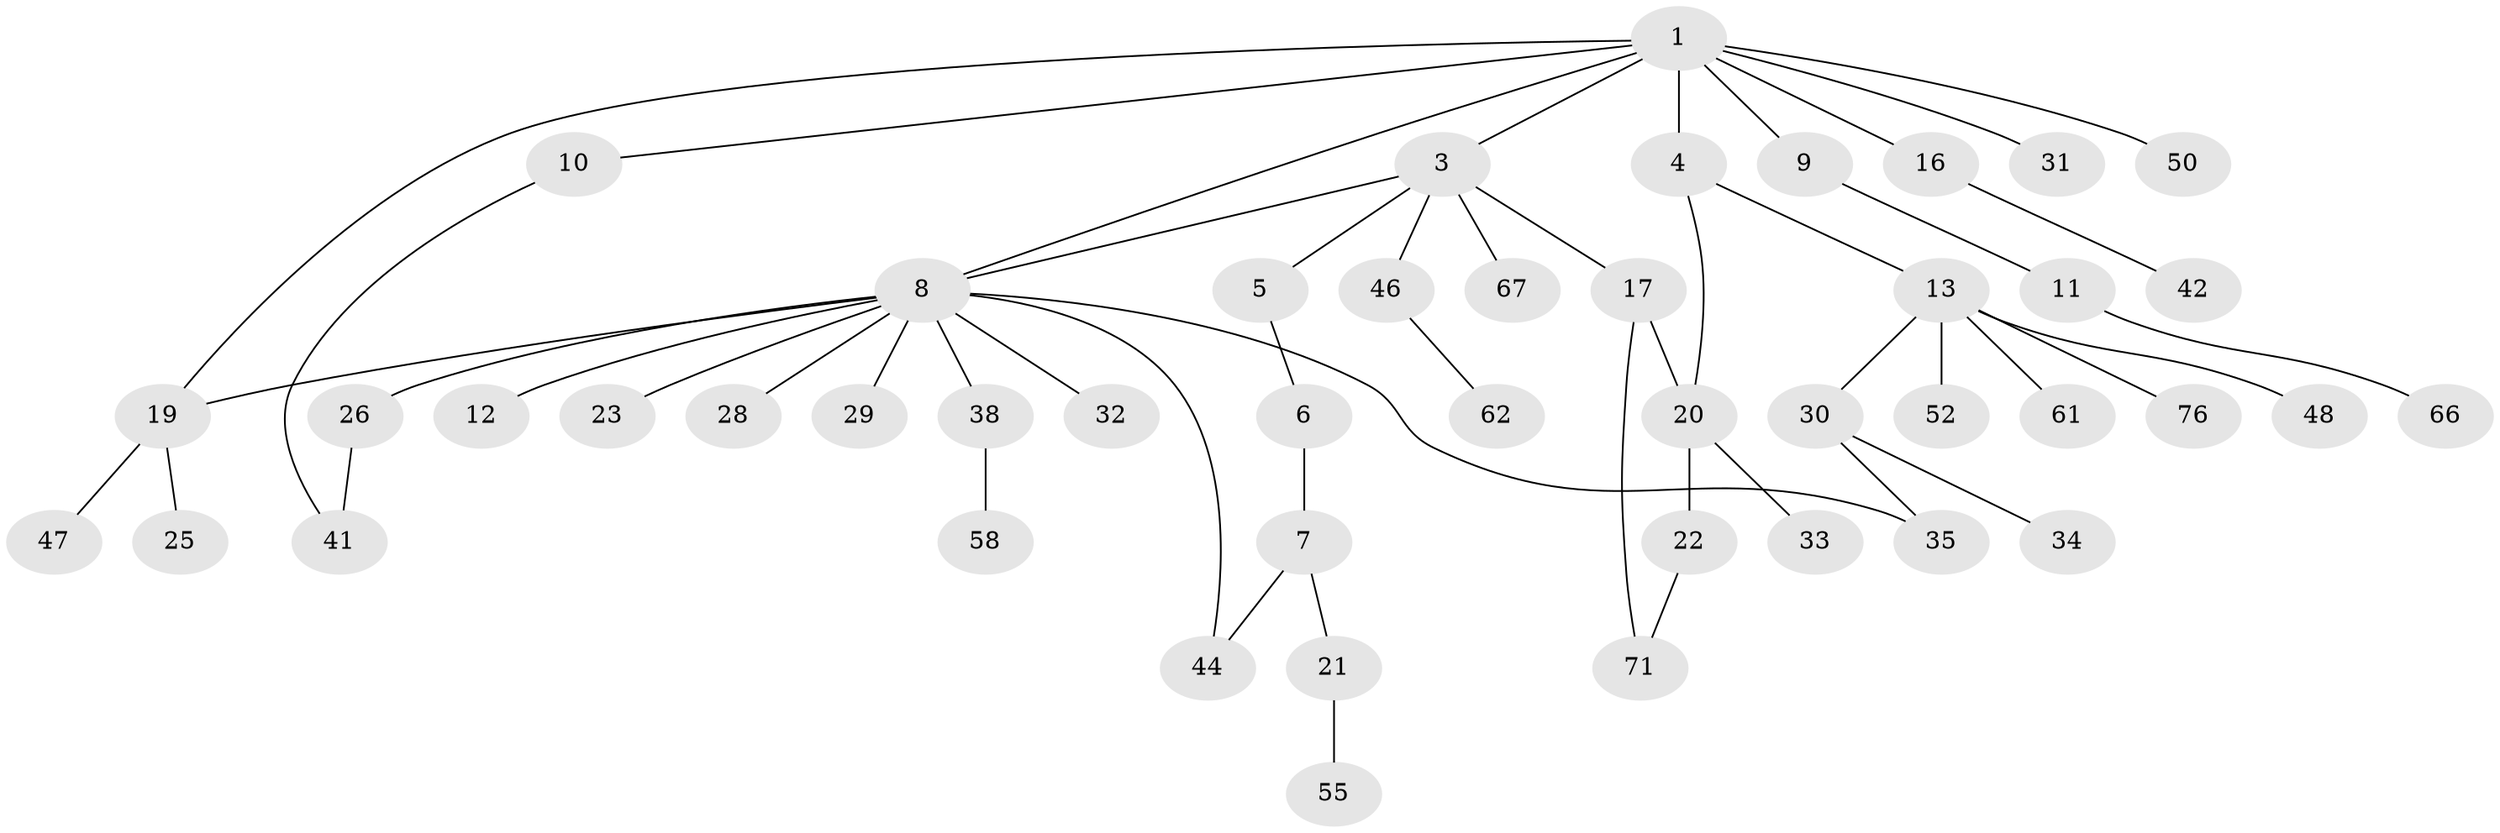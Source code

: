 // original degree distribution, {6: 0.02564102564102564, 5: 0.02564102564102564, 3: 0.1794871794871795, 2: 0.3076923076923077, 9: 0.01282051282051282, 4: 0.05128205128205128, 1: 0.3974358974358974}
// Generated by graph-tools (version 1.1) at 2025/17/03/04/25 18:17:02]
// undirected, 46 vertices, 52 edges
graph export_dot {
graph [start="1"]
  node [color=gray90,style=filled];
  1 [super="+2"];
  3;
  4;
  5;
  6;
  7;
  8 [super="+14+45"];
  9;
  10 [super="+36+24"];
  11;
  12 [super="+18"];
  13 [super="+15+40"];
  16;
  17 [super="+73"];
  19;
  20;
  21 [super="+43+64"];
  22 [super="+37"];
  23 [super="+57"];
  25;
  26 [super="+56"];
  28 [super="+74"];
  29;
  30;
  31 [super="+65+49"];
  32 [super="+39"];
  33;
  34;
  35 [super="+51+59"];
  38;
  41 [super="+54"];
  42 [super="+69"];
  44;
  46;
  47;
  48;
  50;
  52 [super="+53"];
  55;
  58;
  61;
  62;
  66;
  67;
  71;
  76;
  1 -- 3;
  1 -- 4;
  1 -- 10;
  1 -- 50;
  1 -- 8;
  1 -- 16;
  1 -- 19;
  1 -- 9;
  1 -- 31;
  3 -- 5;
  3 -- 8;
  3 -- 17;
  3 -- 46;
  3 -- 67;
  4 -- 13;
  4 -- 20;
  5 -- 6;
  6 -- 7;
  7 -- 21;
  7 -- 44;
  8 -- 12;
  8 -- 23;
  8 -- 28;
  8 -- 29;
  8 -- 32;
  8 -- 44;
  8 -- 38;
  8 -- 26;
  8 -- 35;
  8 -- 19;
  9 -- 11;
  10 -- 41;
  11 -- 66;
  13 -- 52;
  13 -- 48;
  13 -- 61;
  13 -- 76;
  13 -- 30;
  16 -- 42;
  17 -- 20;
  17 -- 71;
  19 -- 25;
  19 -- 47;
  20 -- 22;
  20 -- 33;
  21 -- 55;
  22 -- 71;
  26 -- 41;
  30 -- 34;
  30 -- 35;
  38 -- 58;
  46 -- 62;
}
